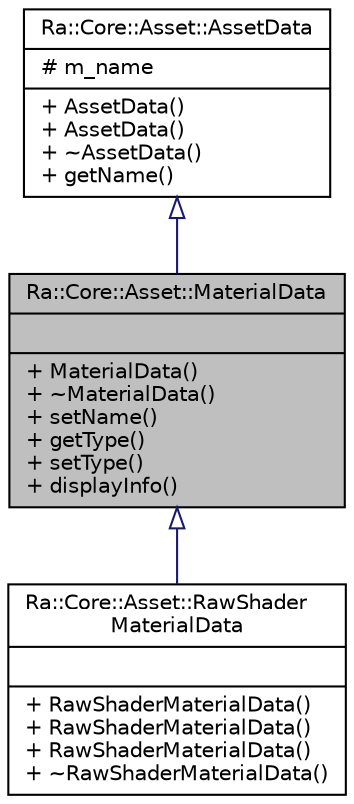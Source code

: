 digraph "Ra::Core::Asset::MaterialData"
{
 // INTERACTIVE_SVG=YES
 // LATEX_PDF_SIZE
  edge [fontname="Helvetica",fontsize="10",labelfontname="Helvetica",labelfontsize="10"];
  node [fontname="Helvetica",fontsize="10",shape=record];
  Node1 [label="{Ra::Core::Asset::MaterialData\n||+ MaterialData()\l+ ~MaterialData()\l+ setName()\l+ getType()\l+ setType()\l+ displayInfo()\l}",height=0.2,width=0.4,color="black", fillcolor="grey75", style="filled", fontcolor="black",tooltip="represent material data loaded by a file loader. Material data must be identified by a unique name...."];
  Node2 -> Node1 [dir="back",color="midnightblue",fontsize="10",style="solid",arrowtail="onormal",fontname="Helvetica"];
  Node2 [label="{Ra::Core::Asset::AssetData\n|# m_name\l|+ AssetData()\l+ AssetData()\l+ ~AssetData()\l+ getName()\l}",height=0.2,width=0.4,color="black", fillcolor="white", style="filled",URL="$classRa_1_1Core_1_1Asset_1_1AssetData.html",tooltip=" "];
  Node1 -> Node3 [dir="back",color="midnightblue",fontsize="10",style="solid",arrowtail="onormal",fontname="Helvetica"];
  Node3 [label="{Ra::Core::Asset::RawShader\lMaterialData\n||+ RawShaderMaterialData()\l+ RawShaderMaterialData()\l+ RawShaderMaterialData()\l+ ~RawShaderMaterialData()\l}",height=0.2,width=0.4,color="black", fillcolor="white", style="filled",URL="$classRa_1_1Core_1_1Asset_1_1RawShaderMaterialData.html",tooltip=" "];
}
